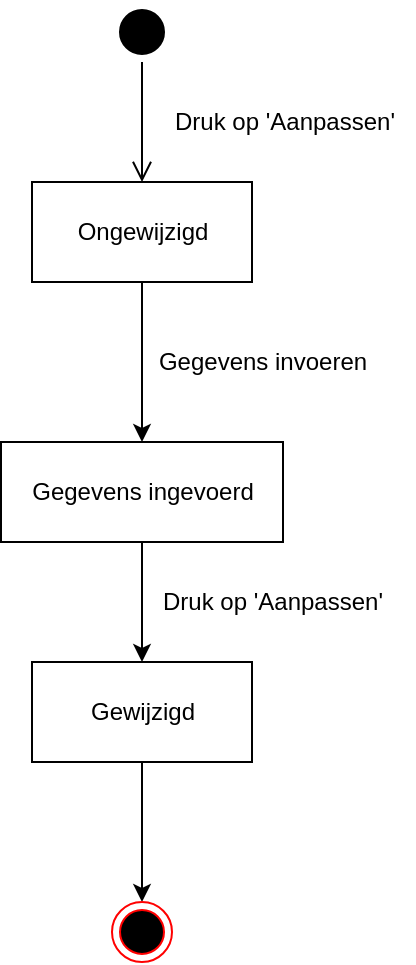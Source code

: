 <mxfile version="15.9.6" type="device"><diagram id="y2EUiB5kTSxxm0bWV00m" name="Page-1"><mxGraphModel dx="1422" dy="780" grid="1" gridSize="10" guides="1" tooltips="1" connect="1" arrows="1" fold="1" page="1" pageScale="1" pageWidth="827" pageHeight="1169" math="0" shadow="0"><root><mxCell id="0"/><mxCell id="1" parent="0"/><mxCell id="Dql1HJYRMTW0ZnmXLWU4-1" value="" style="ellipse;html=1;shape=startState;fillColor=#000000;strokeColor=#000000;" vertex="1" parent="1"><mxGeometry x="399" y="70" width="30" height="30" as="geometry"/></mxCell><mxCell id="Dql1HJYRMTW0ZnmXLWU4-2" value="" style="edgeStyle=orthogonalEdgeStyle;html=1;verticalAlign=bottom;endArrow=open;endSize=8;strokeColor=#000000;rounded=0;" edge="1" source="Dql1HJYRMTW0ZnmXLWU4-1" parent="1"><mxGeometry relative="1" as="geometry"><mxPoint x="414" y="160" as="targetPoint"/></mxGeometry></mxCell><mxCell id="Dql1HJYRMTW0ZnmXLWU4-6" style="edgeStyle=orthogonalEdgeStyle;rounded=0;orthogonalLoop=1;jettySize=auto;html=1;strokeColor=#000000;" edge="1" parent="1" source="Dql1HJYRMTW0ZnmXLWU4-3" target="Dql1HJYRMTW0ZnmXLWU4-5"><mxGeometry relative="1" as="geometry"/></mxCell><mxCell id="Dql1HJYRMTW0ZnmXLWU4-3" value="Ongewijzigd" style="html=1;strokeColor=#000000;" vertex="1" parent="1"><mxGeometry x="359" y="160" width="110" height="50" as="geometry"/></mxCell><mxCell id="Dql1HJYRMTW0ZnmXLWU4-4" value="Druk op 'Aanpassen'" style="text;html=1;align=center;verticalAlign=middle;resizable=0;points=[];autosize=1;strokeColor=none;fillColor=none;" vertex="1" parent="1"><mxGeometry x="420" y="120" width="130" height="20" as="geometry"/></mxCell><mxCell id="Dql1HJYRMTW0ZnmXLWU4-9" style="edgeStyle=orthogonalEdgeStyle;rounded=0;orthogonalLoop=1;jettySize=auto;html=1;strokeColor=#000000;" edge="1" parent="1" source="Dql1HJYRMTW0ZnmXLWU4-5" target="Dql1HJYRMTW0ZnmXLWU4-8"><mxGeometry relative="1" as="geometry"/></mxCell><mxCell id="Dql1HJYRMTW0ZnmXLWU4-5" value="Gegevens ingevoerd" style="html=1;strokeColor=#000000;" vertex="1" parent="1"><mxGeometry x="343.5" y="290" width="141" height="50" as="geometry"/></mxCell><mxCell id="Dql1HJYRMTW0ZnmXLWU4-7" value="Gegevens invoeren" style="text;html=1;align=center;verticalAlign=middle;resizable=0;points=[];autosize=1;strokeColor=none;fillColor=none;" vertex="1" parent="1"><mxGeometry x="414" y="240" width="120" height="20" as="geometry"/></mxCell><mxCell id="Dql1HJYRMTW0ZnmXLWU4-12" style="edgeStyle=orthogonalEdgeStyle;rounded=0;orthogonalLoop=1;jettySize=auto;html=1;strokeColor=#000000;" edge="1" parent="1" source="Dql1HJYRMTW0ZnmXLWU4-8" target="Dql1HJYRMTW0ZnmXLWU4-11"><mxGeometry relative="1" as="geometry"/></mxCell><mxCell id="Dql1HJYRMTW0ZnmXLWU4-8" value="Gewijzigd" style="html=1;strokeColor=#000000;" vertex="1" parent="1"><mxGeometry x="359" y="400" width="110" height="50" as="geometry"/></mxCell><mxCell id="Dql1HJYRMTW0ZnmXLWU4-10" value="Druk op 'Aanpassen'" style="text;html=1;align=center;verticalAlign=middle;resizable=0;points=[];autosize=1;strokeColor=none;fillColor=none;" vertex="1" parent="1"><mxGeometry x="414" y="360" width="130" height="20" as="geometry"/></mxCell><mxCell id="Dql1HJYRMTW0ZnmXLWU4-11" value="" style="ellipse;html=1;shape=endState;fillColor=#000000;strokeColor=#ff0000;" vertex="1" parent="1"><mxGeometry x="399" y="520" width="30" height="30" as="geometry"/></mxCell></root></mxGraphModel></diagram></mxfile>